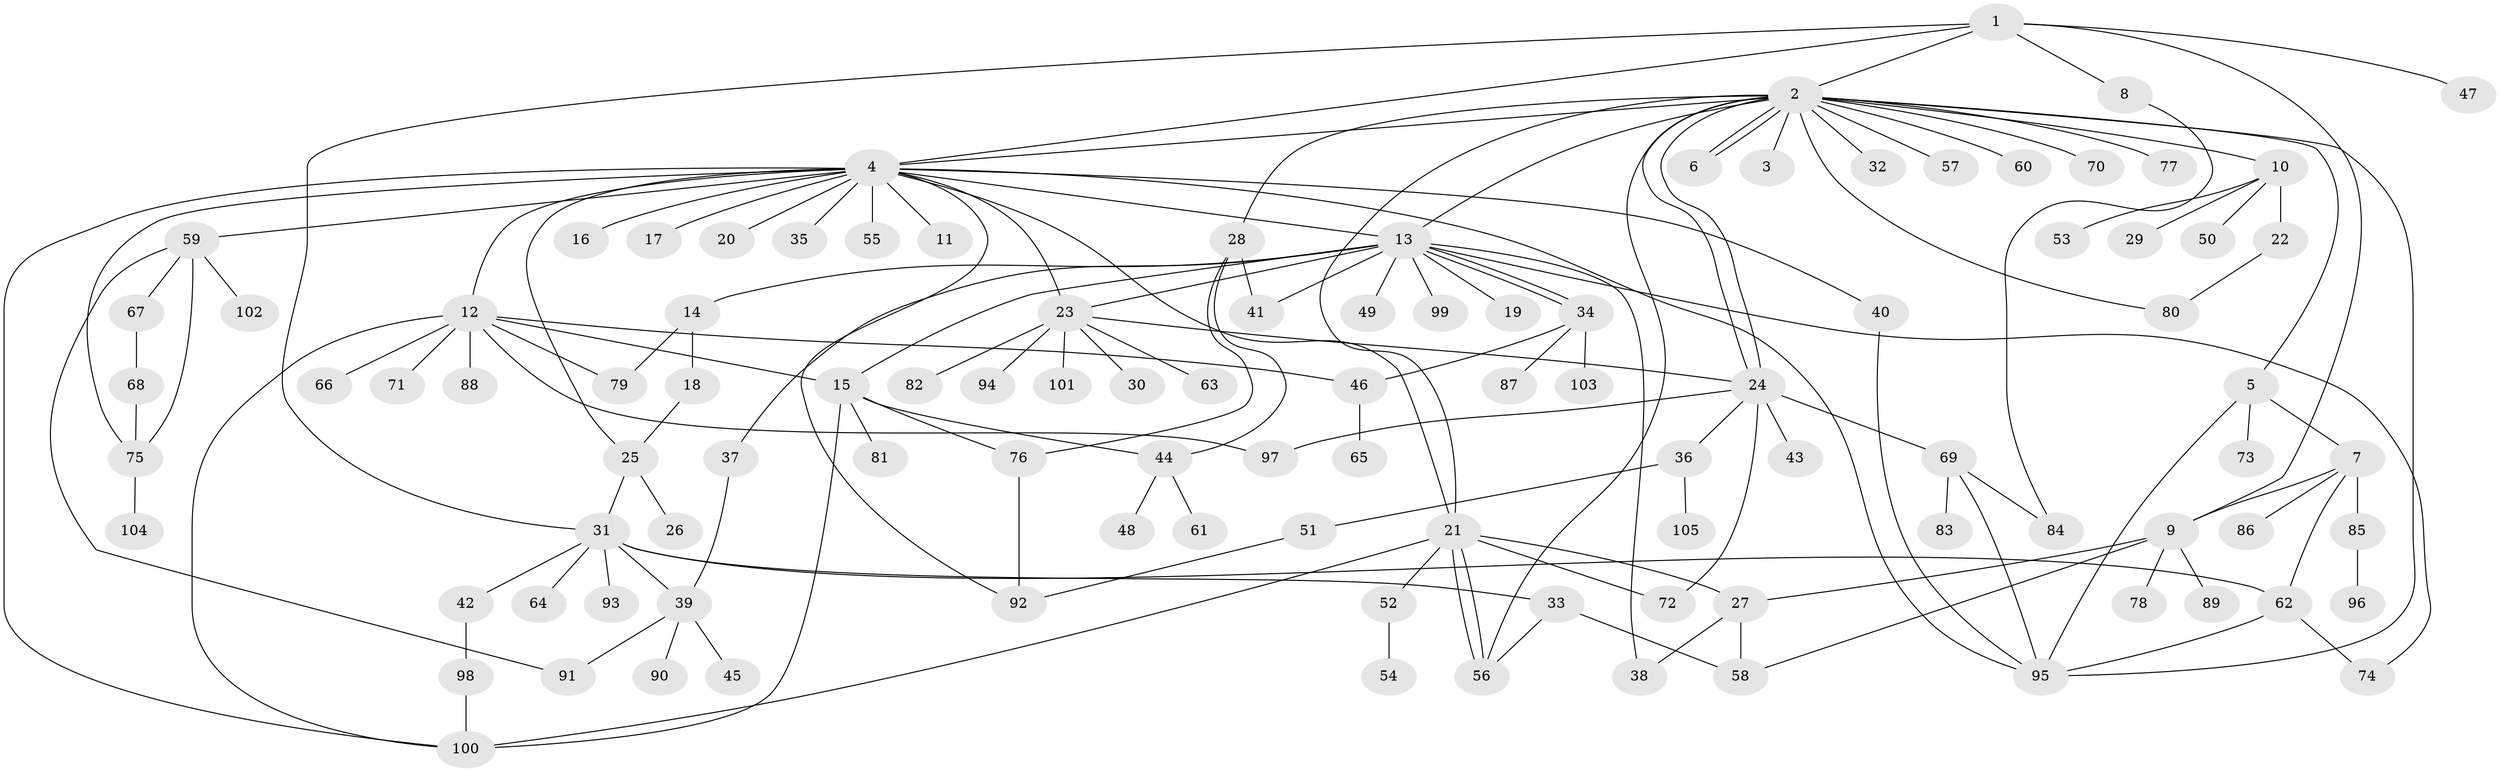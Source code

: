 // Generated by graph-tools (version 1.1) at 2025/14/03/09/25 04:14:37]
// undirected, 105 vertices, 149 edges
graph export_dot {
graph [start="1"]
  node [color=gray90,style=filled];
  1;
  2;
  3;
  4;
  5;
  6;
  7;
  8;
  9;
  10;
  11;
  12;
  13;
  14;
  15;
  16;
  17;
  18;
  19;
  20;
  21;
  22;
  23;
  24;
  25;
  26;
  27;
  28;
  29;
  30;
  31;
  32;
  33;
  34;
  35;
  36;
  37;
  38;
  39;
  40;
  41;
  42;
  43;
  44;
  45;
  46;
  47;
  48;
  49;
  50;
  51;
  52;
  53;
  54;
  55;
  56;
  57;
  58;
  59;
  60;
  61;
  62;
  63;
  64;
  65;
  66;
  67;
  68;
  69;
  70;
  71;
  72;
  73;
  74;
  75;
  76;
  77;
  78;
  79;
  80;
  81;
  82;
  83;
  84;
  85;
  86;
  87;
  88;
  89;
  90;
  91;
  92;
  93;
  94;
  95;
  96;
  97;
  98;
  99;
  100;
  101;
  102;
  103;
  104;
  105;
  1 -- 2;
  1 -- 4;
  1 -- 8;
  1 -- 9;
  1 -- 31;
  1 -- 47;
  2 -- 3;
  2 -- 4;
  2 -- 5;
  2 -- 6;
  2 -- 6;
  2 -- 10;
  2 -- 13;
  2 -- 21;
  2 -- 24;
  2 -- 24;
  2 -- 28;
  2 -- 32;
  2 -- 56;
  2 -- 57;
  2 -- 60;
  2 -- 70;
  2 -- 77;
  2 -- 80;
  2 -- 95;
  4 -- 11;
  4 -- 12;
  4 -- 13;
  4 -- 16;
  4 -- 17;
  4 -- 20;
  4 -- 21;
  4 -- 23;
  4 -- 25;
  4 -- 35;
  4 -- 40;
  4 -- 55;
  4 -- 59;
  4 -- 75;
  4 -- 92;
  4 -- 95;
  4 -- 100;
  5 -- 7;
  5 -- 73;
  5 -- 95;
  7 -- 9;
  7 -- 62;
  7 -- 85;
  7 -- 86;
  8 -- 84;
  9 -- 27;
  9 -- 58;
  9 -- 78;
  9 -- 89;
  10 -- 22;
  10 -- 29;
  10 -- 50;
  10 -- 53;
  12 -- 15;
  12 -- 46;
  12 -- 66;
  12 -- 71;
  12 -- 79;
  12 -- 88;
  12 -- 97;
  12 -- 100;
  13 -- 14;
  13 -- 15;
  13 -- 19;
  13 -- 23;
  13 -- 34;
  13 -- 34;
  13 -- 37;
  13 -- 38;
  13 -- 41;
  13 -- 49;
  13 -- 74;
  13 -- 99;
  14 -- 18;
  14 -- 79;
  15 -- 44;
  15 -- 76;
  15 -- 81;
  15 -- 100;
  18 -- 25;
  21 -- 27;
  21 -- 52;
  21 -- 56;
  21 -- 56;
  21 -- 72;
  21 -- 100;
  22 -- 80;
  23 -- 24;
  23 -- 30;
  23 -- 63;
  23 -- 82;
  23 -- 94;
  23 -- 101;
  24 -- 36;
  24 -- 43;
  24 -- 69;
  24 -- 72;
  24 -- 97;
  25 -- 26;
  25 -- 31;
  27 -- 38;
  27 -- 58;
  28 -- 41;
  28 -- 44;
  28 -- 76;
  31 -- 33;
  31 -- 39;
  31 -- 42;
  31 -- 62;
  31 -- 64;
  31 -- 93;
  33 -- 56;
  33 -- 58;
  34 -- 46;
  34 -- 87;
  34 -- 103;
  36 -- 51;
  36 -- 105;
  37 -- 39;
  39 -- 45;
  39 -- 90;
  39 -- 91;
  40 -- 95;
  42 -- 98;
  44 -- 48;
  44 -- 61;
  46 -- 65;
  51 -- 92;
  52 -- 54;
  59 -- 67;
  59 -- 75;
  59 -- 91;
  59 -- 102;
  62 -- 74;
  62 -- 95;
  67 -- 68;
  68 -- 75;
  69 -- 83;
  69 -- 84;
  69 -- 95;
  75 -- 104;
  76 -- 92;
  85 -- 96;
  98 -- 100;
}
